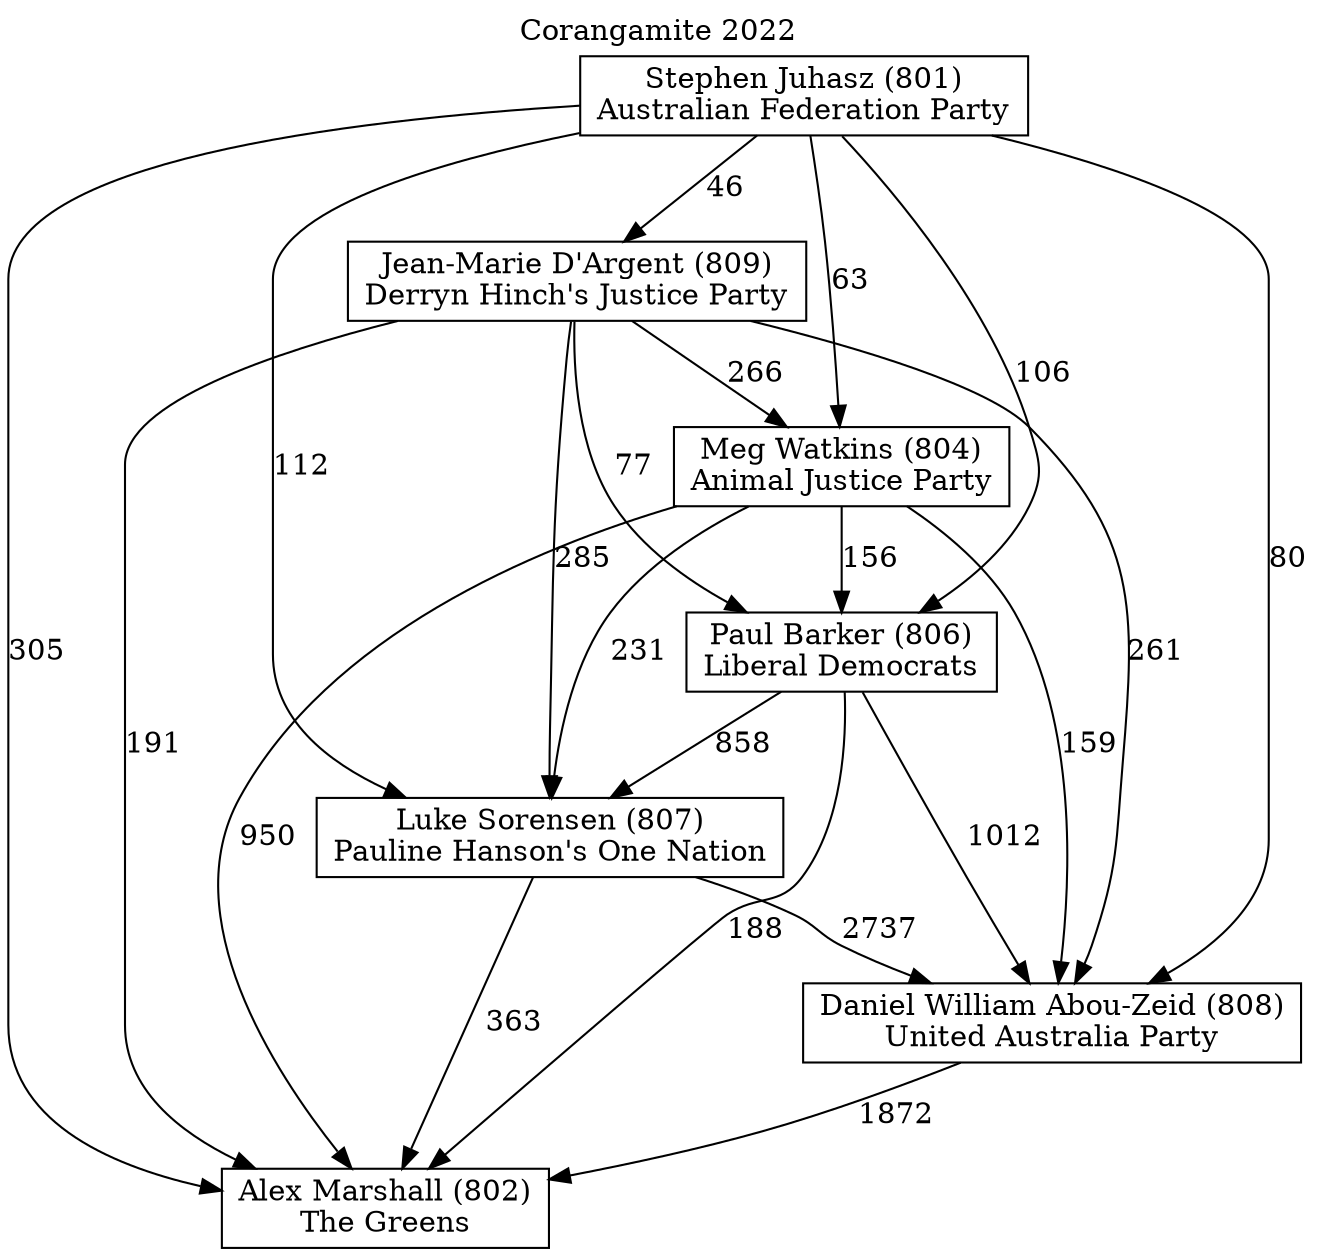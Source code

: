 // House preference flow
digraph "Alex Marshall (802)_Corangamite_2022" {
	graph [label="Corangamite 2022" labelloc=t mclimit=10]
	node [shape=box]
	"Alex Marshall (802)" [label="Alex Marshall (802)
The Greens"]
	"Daniel William Abou-Zeid (808)" [label="Daniel William Abou-Zeid (808)
United Australia Party"]
	"Jean-Marie D'Argent (809)" [label="Jean-Marie D'Argent (809)
Derryn Hinch's Justice Party"]
	"Luke Sorensen (807)" [label="Luke Sorensen (807)
Pauline Hanson's One Nation"]
	"Meg Watkins (804)" [label="Meg Watkins (804)
Animal Justice Party"]
	"Paul Barker (806)" [label="Paul Barker (806)
Liberal Democrats"]
	"Stephen Juhasz (801)" [label="Stephen Juhasz (801)
Australian Federation Party"]
	"Daniel William Abou-Zeid (808)" -> "Alex Marshall (802)" [label=1872]
	"Jean-Marie D'Argent (809)" -> "Alex Marshall (802)" [label=191]
	"Jean-Marie D'Argent (809)" -> "Daniel William Abou-Zeid (808)" [label=261]
	"Jean-Marie D'Argent (809)" -> "Luke Sorensen (807)" [label=285]
	"Jean-Marie D'Argent (809)" -> "Meg Watkins (804)" [label=266]
	"Jean-Marie D'Argent (809)" -> "Paul Barker (806)" [label=77]
	"Luke Sorensen (807)" -> "Alex Marshall (802)" [label=363]
	"Luke Sorensen (807)" -> "Daniel William Abou-Zeid (808)" [label=2737]
	"Meg Watkins (804)" -> "Alex Marshall (802)" [label=950]
	"Meg Watkins (804)" -> "Daniel William Abou-Zeid (808)" [label=159]
	"Meg Watkins (804)" -> "Luke Sorensen (807)" [label=231]
	"Meg Watkins (804)" -> "Paul Barker (806)" [label=156]
	"Paul Barker (806)" -> "Alex Marshall (802)" [label=188]
	"Paul Barker (806)" -> "Daniel William Abou-Zeid (808)" [label=1012]
	"Paul Barker (806)" -> "Luke Sorensen (807)" [label=858]
	"Stephen Juhasz (801)" -> "Alex Marshall (802)" [label=305]
	"Stephen Juhasz (801)" -> "Daniel William Abou-Zeid (808)" [label=80]
	"Stephen Juhasz (801)" -> "Jean-Marie D'Argent (809)" [label=46]
	"Stephen Juhasz (801)" -> "Luke Sorensen (807)" [label=112]
	"Stephen Juhasz (801)" -> "Meg Watkins (804)" [label=63]
	"Stephen Juhasz (801)" -> "Paul Barker (806)" [label=106]
}
